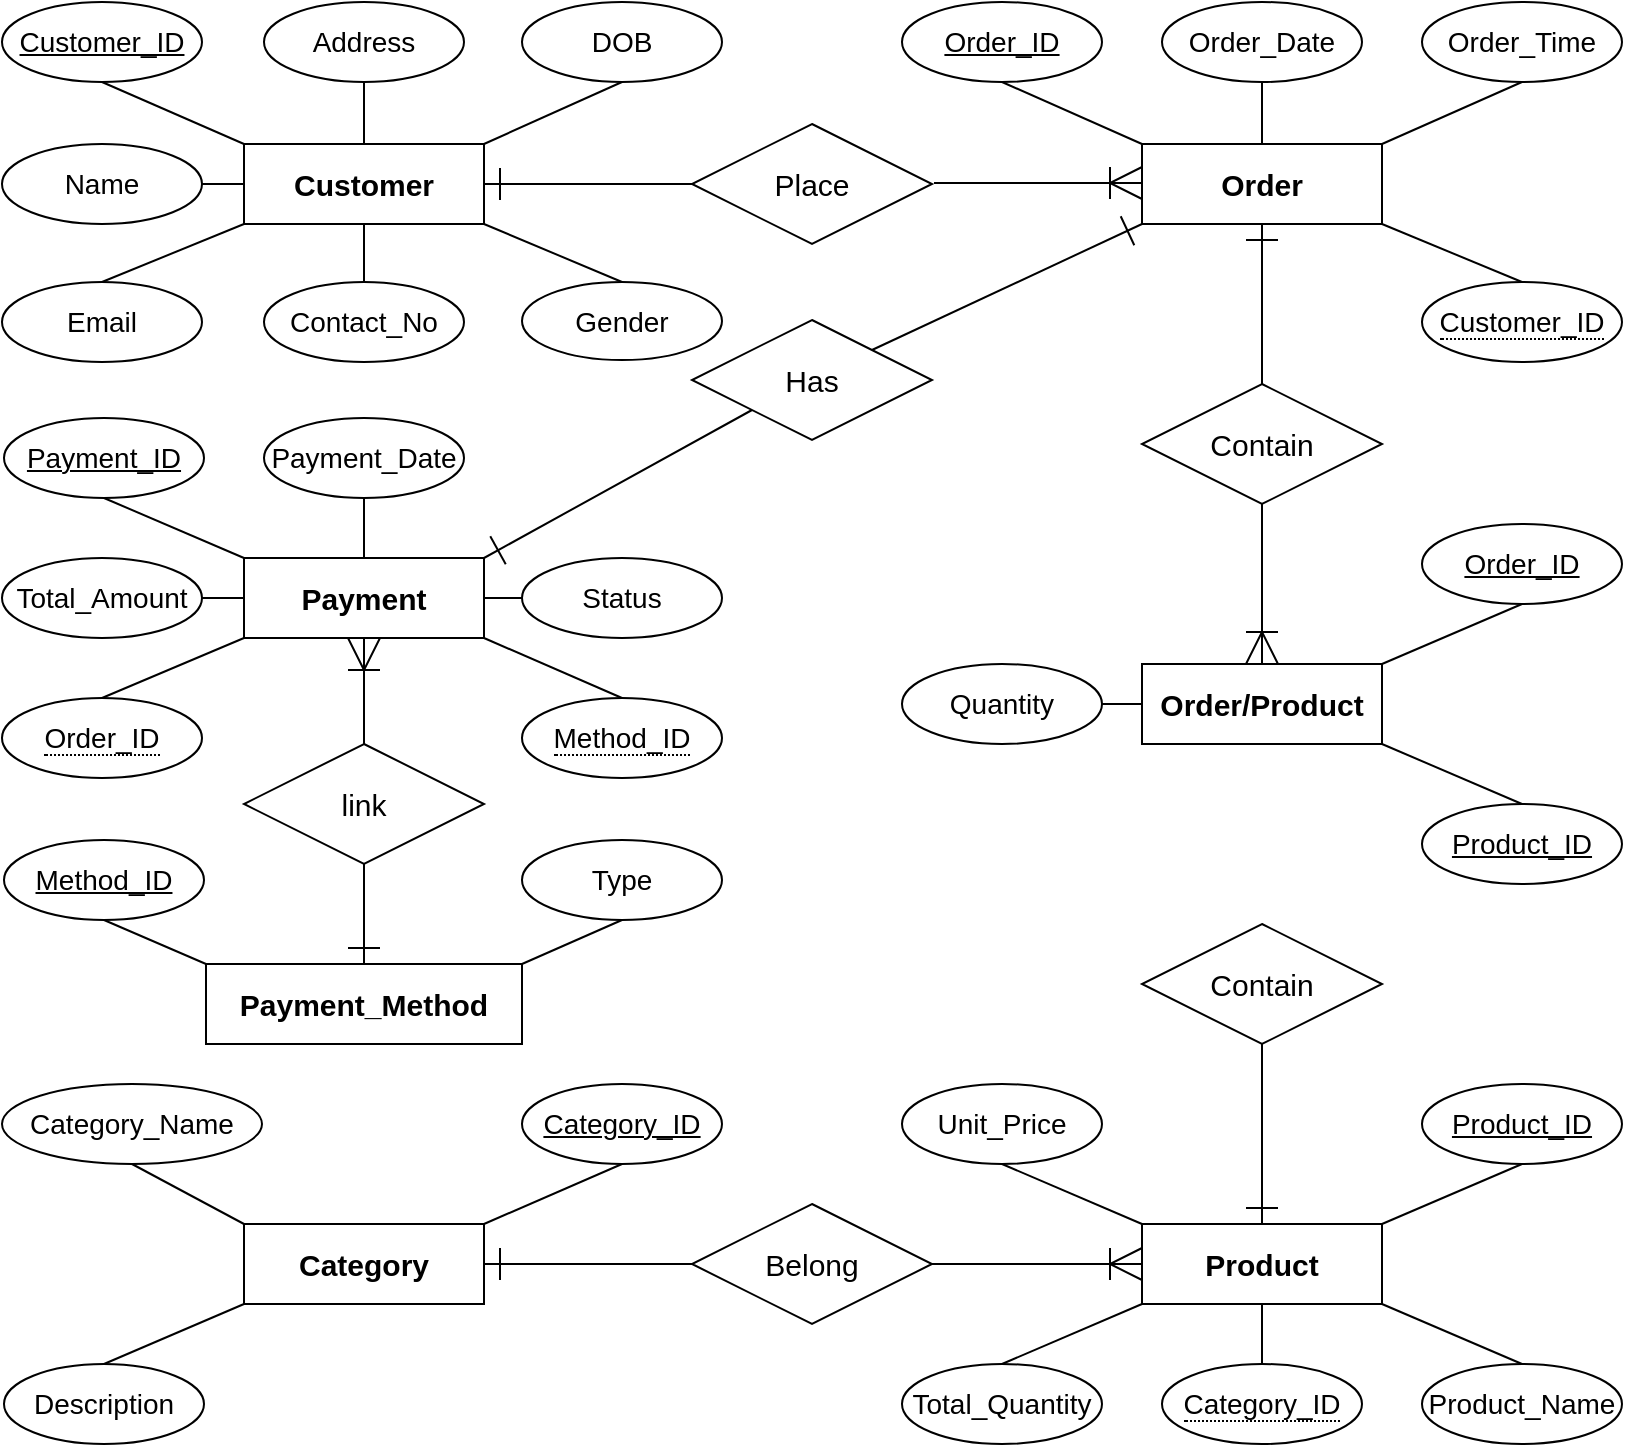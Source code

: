 <mxfile version="22.1.16" type="github">
  <diagram id="R2lEEEUBdFMjLlhIrx00" name="Page-1">
    <mxGraphModel dx="936" dy="636" grid="1" gridSize="10" guides="1" tooltips="1" connect="1" arrows="1" fold="1" page="1" pageScale="1" pageWidth="850" pageHeight="1100" math="0" shadow="0" extFonts="Permanent Marker^https://fonts.googleapis.com/css?family=Permanent+Marker">
      <root>
        <mxCell id="0" />
        <mxCell id="1" parent="0" />
        <mxCell id="HHtx3UaV1CVex7Vy0g1h-6" value="" style="endArrow=none;html=1;rounded=0;exitX=0;exitY=0;exitDx=0;exitDy=0;entryX=0.5;entryY=1;entryDx=0;entryDy=0;" parent="1" source="HHtx3UaV1CVex7Vy0g1h-28" target="HHtx3UaV1CVex7Vy0g1h-29" edge="1">
          <mxGeometry width="50" height="50" relative="1" as="geometry">
            <mxPoint x="160" y="112" as="sourcePoint" />
            <mxPoint x="80" y="82" as="targetPoint" />
          </mxGeometry>
        </mxCell>
        <mxCell id="HHtx3UaV1CVex7Vy0g1h-12" value="" style="endArrow=none;html=1;rounded=0;exitX=0;exitY=0.5;exitDx=0;exitDy=0;entryX=1;entryY=0.5;entryDx=0;entryDy=0;" parent="1" source="HHtx3UaV1CVex7Vy0g1h-28" target="HHtx3UaV1CVex7Vy0g1h-30" edge="1">
          <mxGeometry width="50" height="50" relative="1" as="geometry">
            <mxPoint x="160" y="142" as="sourcePoint" />
            <mxPoint x="120" y="142" as="targetPoint" />
          </mxGeometry>
        </mxCell>
        <mxCell id="HHtx3UaV1CVex7Vy0g1h-21" value="" style="endArrow=none;html=1;rounded=0;entryX=0.5;entryY=1;entryDx=0;entryDy=0;" parent="1" source="HHtx3UaV1CVex7Vy0g1h-28" target="HHtx3UaV1CVex7Vy0g1h-36" edge="1">
          <mxGeometry width="50" height="50" relative="1" as="geometry">
            <mxPoint x="220" y="112" as="sourcePoint" />
            <mxPoint x="220" y="60" as="targetPoint" />
          </mxGeometry>
        </mxCell>
        <mxCell id="HHtx3UaV1CVex7Vy0g1h-22" value="" style="endArrow=none;html=1;rounded=0;exitX=1;exitY=0;exitDx=0;exitDy=0;entryX=0.5;entryY=1;entryDx=0;entryDy=0;" parent="1" source="HHtx3UaV1CVex7Vy0g1h-28" target="HHtx3UaV1CVex7Vy0g1h-34" edge="1">
          <mxGeometry width="50" height="50" relative="1" as="geometry">
            <mxPoint x="250" y="112" as="sourcePoint" />
            <mxPoint x="297.109" y="76.142" as="targetPoint" />
          </mxGeometry>
        </mxCell>
        <mxCell id="HHtx3UaV1CVex7Vy0g1h-23" value="" style="endArrow=none;html=1;rounded=0;exitX=0.5;exitY=0;exitDx=0;exitDy=0;entryX=0;entryY=1;entryDx=0;entryDy=0;" parent="1" source="HHtx3UaV1CVex7Vy0g1h-32" target="HHtx3UaV1CVex7Vy0g1h-28" edge="1">
          <mxGeometry width="50" height="50" relative="1" as="geometry">
            <mxPoint x="95" y="202" as="sourcePoint" />
            <mxPoint x="160" y="172" as="targetPoint" />
          </mxGeometry>
        </mxCell>
        <mxCell id="HHtx3UaV1CVex7Vy0g1h-24" value="" style="endArrow=none;html=1;rounded=0;exitX=1;exitY=1;exitDx=0;exitDy=0;entryX=0.5;entryY=0;entryDx=0;entryDy=0;" parent="1" source="HHtx3UaV1CVex7Vy0g1h-28" target="HHtx3UaV1CVex7Vy0g1h-33" edge="1">
          <mxGeometry width="50" height="50" relative="1" as="geometry">
            <mxPoint x="250" y="172" as="sourcePoint" />
            <mxPoint x="281" y="212" as="targetPoint" />
          </mxGeometry>
        </mxCell>
        <mxCell id="HHtx3UaV1CVex7Vy0g1h-25" value="" style="endArrow=none;html=1;rounded=0;exitX=0.5;exitY=1;exitDx=0;exitDy=0;entryX=0.5;entryY=0;entryDx=0;entryDy=0;" parent="1" source="HHtx3UaV1CVex7Vy0g1h-28" target="HHtx3UaV1CVex7Vy0g1h-35" edge="1">
          <mxGeometry width="50" height="50" relative="1" as="geometry">
            <mxPoint x="220" y="172" as="sourcePoint" />
            <mxPoint x="220" y="212" as="targetPoint" />
          </mxGeometry>
        </mxCell>
        <mxCell id="HHtx3UaV1CVex7Vy0g1h-28" value="&lt;h3 style=&quot;border-color: var(--border-color);&quot;&gt;&lt;font style=&quot;border-color: var(--border-color); font-size: 15px;&quot; face=&quot;arial&quot;&gt;Customer&lt;/font&gt;&lt;/h3&gt;" style="whiteSpace=wrap;html=1;align=center;" parent="1" vertex="1">
          <mxGeometry x="141" y="112" width="120" height="40" as="geometry" />
        </mxCell>
        <mxCell id="HHtx3UaV1CVex7Vy0g1h-29" value="&lt;font style=&quot;font-size: 14px;&quot;&gt;Customer_ID&lt;/font&gt;" style="ellipse;whiteSpace=wrap;html=1;align=center;fontStyle=4;" parent="1" vertex="1">
          <mxGeometry x="20" y="41" width="100" height="40" as="geometry" />
        </mxCell>
        <mxCell id="HHtx3UaV1CVex7Vy0g1h-30" value="&lt;font style=&quot;font-size: 14px;&quot;&gt;Name&lt;/font&gt;" style="ellipse;whiteSpace=wrap;html=1;align=center;" parent="1" vertex="1">
          <mxGeometry x="20" y="112" width="100" height="40" as="geometry" />
        </mxCell>
        <mxCell id="HHtx3UaV1CVex7Vy0g1h-32" value="&lt;font style=&quot;font-size: 14px;&quot;&gt;Email&lt;/font&gt;" style="ellipse;whiteSpace=wrap;html=1;align=center;" parent="1" vertex="1">
          <mxGeometry x="20" y="181" width="100" height="40" as="geometry" />
        </mxCell>
        <mxCell id="HHtx3UaV1CVex7Vy0g1h-33" value="&lt;font style=&quot;font-size: 14px;&quot;&gt;Gender&lt;/font&gt;" style="ellipse;whiteSpace=wrap;html=1;align=center;" parent="1" vertex="1">
          <mxGeometry x="280" y="181" width="100" height="39" as="geometry" />
        </mxCell>
        <mxCell id="HHtx3UaV1CVex7Vy0g1h-34" value="&lt;font style=&quot;font-size: 14px;&quot;&gt;DOB&lt;/font&gt;" style="ellipse;whiteSpace=wrap;html=1;align=center;" parent="1" vertex="1">
          <mxGeometry x="280" y="41" width="100" height="40" as="geometry" />
        </mxCell>
        <mxCell id="HHtx3UaV1CVex7Vy0g1h-35" value="&lt;font style=&quot;font-size: 14px;&quot;&gt;Contact_No&lt;/font&gt;" style="ellipse;whiteSpace=wrap;html=1;align=center;" parent="1" vertex="1">
          <mxGeometry x="151" y="181" width="100" height="40" as="geometry" />
        </mxCell>
        <mxCell id="HHtx3UaV1CVex7Vy0g1h-36" value="&lt;font style=&quot;font-size: 14px;&quot;&gt;Address&lt;/font&gt;" style="ellipse;whiteSpace=wrap;html=1;align=center;" parent="1" vertex="1">
          <mxGeometry x="151" y="41" width="100" height="40" as="geometry" />
        </mxCell>
        <mxCell id="HHtx3UaV1CVex7Vy0g1h-38" value="&lt;font style=&quot;font-size: 15px;&quot;&gt;Place&lt;/font&gt;" style="shape=rhombus;perimeter=rhombusPerimeter;whiteSpace=wrap;html=1;align=center;" parent="1" vertex="1">
          <mxGeometry x="365" y="102" width="120" height="60" as="geometry" />
        </mxCell>
        <mxCell id="HHtx3UaV1CVex7Vy0g1h-39" value="&lt;h3 style=&quot;border-color: var(--border-color);&quot;&gt;&lt;font style=&quot;border-color: var(--border-color); font-size: 15px;&quot; face=&quot;arial&quot;&gt;Order&lt;/font&gt;&lt;/h3&gt;" style="whiteSpace=wrap;html=1;align=center;" parent="1" vertex="1">
          <mxGeometry x="590" y="112" width="120" height="40" as="geometry" />
        </mxCell>
        <mxCell id="HHtx3UaV1CVex7Vy0g1h-40" value="" style="endArrow=none;html=1;rounded=0;exitX=1;exitY=0.5;exitDx=0;exitDy=0;entryX=0;entryY=0.5;entryDx=0;entryDy=0;startArrow=ERone;startFill=0;targetPerimeterSpacing=13;startSize=14;" parent="1" source="HHtx3UaV1CVex7Vy0g1h-28" target="HHtx3UaV1CVex7Vy0g1h-38" edge="1">
          <mxGeometry relative="1" as="geometry">
            <mxPoint x="350" y="92" as="sourcePoint" />
            <mxPoint x="510" y="92" as="targetPoint" />
          </mxGeometry>
        </mxCell>
        <mxCell id="HHtx3UaV1CVex7Vy0g1h-42" value="" style="endArrow=ERoneToMany;html=1;rounded=0;exitX=1;exitY=0.5;exitDx=0;exitDy=0;entryX=0;entryY=0.5;entryDx=0;entryDy=0;startArrow=none;startFill=0;targetPerimeterSpacing=13;endFill=0;startSize=6;endSize=14;" parent="1" edge="1">
          <mxGeometry relative="1" as="geometry">
            <mxPoint x="486" y="131.5" as="sourcePoint" />
            <mxPoint x="590" y="131.5" as="targetPoint" />
          </mxGeometry>
        </mxCell>
        <mxCell id="HHtx3UaV1CVex7Vy0g1h-43" value="&lt;font style=&quot;font-size: 14px;&quot;&gt;Order_ID&lt;/font&gt;" style="ellipse;whiteSpace=wrap;html=1;align=center;fontStyle=4;" parent="1" vertex="1">
          <mxGeometry x="470" y="41" width="100" height="40" as="geometry" />
        </mxCell>
        <mxCell id="HHtx3UaV1CVex7Vy0g1h-44" value="" style="endArrow=none;html=1;rounded=0;exitX=0.5;exitY=1;exitDx=0;exitDy=0;entryX=0;entryY=0;entryDx=0;entryDy=0;" parent="1" source="HHtx3UaV1CVex7Vy0g1h-43" target="HHtx3UaV1CVex7Vy0g1h-39" edge="1">
          <mxGeometry relative="1" as="geometry">
            <mxPoint x="350" y="242" as="sourcePoint" />
            <mxPoint x="510" y="242" as="targetPoint" />
          </mxGeometry>
        </mxCell>
        <mxCell id="HHtx3UaV1CVex7Vy0g1h-47" value="" style="endArrow=none;html=1;rounded=0;exitX=0.5;exitY=1;exitDx=0;exitDy=0;entryX=0.5;entryY=0;entryDx=0;entryDy=0;" parent="1" source="HHtx3UaV1CVex7Vy0g1h-51" target="HHtx3UaV1CVex7Vy0g1h-39" edge="1">
          <mxGeometry relative="1" as="geometry">
            <mxPoint x="650" y="72" as="sourcePoint" />
            <mxPoint x="600" y="122" as="targetPoint" />
          </mxGeometry>
        </mxCell>
        <mxCell id="HHtx3UaV1CVex7Vy0g1h-49" value="" style="endArrow=none;html=1;rounded=0;exitX=0.5;exitY=1;exitDx=0;exitDy=0;entryX=1;entryY=0;entryDx=0;entryDy=0;" parent="1" source="HHtx3UaV1CVex7Vy0g1h-53" target="HHtx3UaV1CVex7Vy0g1h-39" edge="1">
          <mxGeometry relative="1" as="geometry">
            <mxPoint x="780" y="72" as="sourcePoint" />
            <mxPoint x="660" y="122" as="targetPoint" />
          </mxGeometry>
        </mxCell>
        <mxCell id="HHtx3UaV1CVex7Vy0g1h-51" value="&lt;font style=&quot;font-size: 14px;&quot;&gt;Order_Date&lt;/font&gt;" style="ellipse;whiteSpace=wrap;html=1;align=center;" parent="1" vertex="1">
          <mxGeometry x="600" y="41" width="100" height="40" as="geometry" />
        </mxCell>
        <mxCell id="HHtx3UaV1CVex7Vy0g1h-53" value="&lt;font style=&quot;font-size: 14px;&quot;&gt;Order_Time&lt;/font&gt;" style="ellipse;whiteSpace=wrap;html=1;align=center;" parent="1" vertex="1">
          <mxGeometry x="730" y="41" width="100" height="40" as="geometry" />
        </mxCell>
        <mxCell id="HHtx3UaV1CVex7Vy0g1h-55" value="&lt;span style=&quot;border-bottom: 1px dotted&quot;&gt;&lt;font style=&quot;font-size: 14px;&quot;&gt;Customer_ID&lt;/font&gt;&lt;/span&gt;" style="ellipse;whiteSpace=wrap;html=1;align=center;" parent="1" vertex="1">
          <mxGeometry x="730" y="181" width="100" height="40" as="geometry" />
        </mxCell>
        <mxCell id="HHtx3UaV1CVex7Vy0g1h-56" value="" style="endArrow=none;html=1;rounded=0;exitX=1;exitY=1;exitDx=0;exitDy=0;entryX=0.5;entryY=0;entryDx=0;entryDy=0;" parent="1" source="HHtx3UaV1CVex7Vy0g1h-39" target="HHtx3UaV1CVex7Vy0g1h-55" edge="1">
          <mxGeometry relative="1" as="geometry">
            <mxPoint x="520" y="82" as="sourcePoint" />
            <mxPoint x="600" y="122" as="targetPoint" />
          </mxGeometry>
        </mxCell>
        <mxCell id="HHtx3UaV1CVex7Vy0g1h-58" value="&lt;span style=&quot;font-size: 15px;&quot;&gt;Contain&lt;/span&gt;" style="shape=rhombus;perimeter=rhombusPerimeter;whiteSpace=wrap;html=1;align=center;" parent="1" vertex="1">
          <mxGeometry x="590" y="232" width="120" height="60" as="geometry" />
        </mxCell>
        <mxCell id="HHtx3UaV1CVex7Vy0g1h-59" value="" style="endArrow=none;html=1;rounded=0;exitX=0.5;exitY=1;exitDx=0;exitDy=0;entryX=0.5;entryY=0;entryDx=0;entryDy=0;startArrow=ERone;startFill=0;targetPerimeterSpacing=13;endSize=6;startSize=14;" parent="1" source="HHtx3UaV1CVex7Vy0g1h-39" target="HHtx3UaV1CVex7Vy0g1h-58" edge="1">
          <mxGeometry relative="1" as="geometry">
            <mxPoint x="271" y="142" as="sourcePoint" />
            <mxPoint x="375" y="142" as="targetPoint" />
          </mxGeometry>
        </mxCell>
        <mxCell id="HHtx3UaV1CVex7Vy0g1h-60" value="&lt;h3 style=&quot;border-color: var(--border-color);&quot;&gt;&lt;font style=&quot;border-color: var(--border-color); font-size: 15px;&quot; face=&quot;arial&quot;&gt;Order/Product&lt;/font&gt;&lt;/h3&gt;" style="whiteSpace=wrap;html=1;align=center;" parent="1" vertex="1">
          <mxGeometry x="590" y="372" width="120" height="40" as="geometry" />
        </mxCell>
        <mxCell id="HHtx3UaV1CVex7Vy0g1h-61" value="" style="endArrow=ERoneToMany;html=1;rounded=0;exitX=0.5;exitY=1;exitDx=0;exitDy=0;entryX=0.5;entryY=0;entryDx=0;entryDy=0;startArrow=none;startFill=0;targetPerimeterSpacing=13;endFill=0;endSize=14;" parent="1" source="HHtx3UaV1CVex7Vy0g1h-58" target="HHtx3UaV1CVex7Vy0g1h-60" edge="1">
          <mxGeometry relative="1" as="geometry">
            <mxPoint x="496" y="141.5" as="sourcePoint" />
            <mxPoint x="600" y="141.5" as="targetPoint" />
          </mxGeometry>
        </mxCell>
        <mxCell id="HHtx3UaV1CVex7Vy0g1h-62" value="&lt;font style=&quot;font-size: 14px;&quot;&gt;Order_ID&lt;/font&gt;" style="ellipse;whiteSpace=wrap;html=1;align=center;fontStyle=4;" parent="1" vertex="1">
          <mxGeometry x="730" y="302" width="100" height="40" as="geometry" />
        </mxCell>
        <mxCell id="HHtx3UaV1CVex7Vy0g1h-63" value="&lt;font style=&quot;font-size: 14px;&quot;&gt;Product_ID&lt;/font&gt;" style="ellipse;whiteSpace=wrap;html=1;align=center;fontStyle=4;" parent="1" vertex="1">
          <mxGeometry x="730" y="442" width="100" height="40" as="geometry" />
        </mxCell>
        <mxCell id="HHtx3UaV1CVex7Vy0g1h-64" value="" style="endArrow=none;html=1;rounded=0;exitX=1;exitY=1;exitDx=0;exitDy=0;entryX=0.5;entryY=0;entryDx=0;entryDy=0;" parent="1" source="HHtx3UaV1CVex7Vy0g1h-60" target="HHtx3UaV1CVex7Vy0g1h-63" edge="1">
          <mxGeometry relative="1" as="geometry">
            <mxPoint x="720" y="162" as="sourcePoint" />
            <mxPoint x="780" y="202" as="targetPoint" />
          </mxGeometry>
        </mxCell>
        <mxCell id="HHtx3UaV1CVex7Vy0g1h-65" value="" style="endArrow=none;html=1;rounded=0;exitX=1;exitY=0;exitDx=0;exitDy=0;entryX=0.5;entryY=1;entryDx=0;entryDy=0;" parent="1" source="HHtx3UaV1CVex7Vy0g1h-60" target="HHtx3UaV1CVex7Vy0g1h-62" edge="1">
          <mxGeometry relative="1" as="geometry">
            <mxPoint x="730" y="172" as="sourcePoint" />
            <mxPoint x="790" y="212" as="targetPoint" />
          </mxGeometry>
        </mxCell>
        <mxCell id="HHtx3UaV1CVex7Vy0g1h-66" value="&lt;span style=&quot;font-size: 14px;&quot;&gt;Quantity&lt;/span&gt;" style="ellipse;whiteSpace=wrap;html=1;align=center;" parent="1" vertex="1">
          <mxGeometry x="470" y="372" width="100" height="40" as="geometry" />
        </mxCell>
        <mxCell id="HHtx3UaV1CVex7Vy0g1h-67" value="" style="endArrow=none;html=1;rounded=0;exitX=1;exitY=0.5;exitDx=0;exitDy=0;entryX=0;entryY=0.5;entryDx=0;entryDy=0;" parent="1" source="HHtx3UaV1CVex7Vy0g1h-66" target="HHtx3UaV1CVex7Vy0g1h-60" edge="1">
          <mxGeometry relative="1" as="geometry">
            <mxPoint x="660" y="82" as="sourcePoint" />
            <mxPoint x="660" y="122" as="targetPoint" />
          </mxGeometry>
        </mxCell>
        <mxCell id="HHtx3UaV1CVex7Vy0g1h-68" value="&lt;span style=&quot;font-size: 15px;&quot;&gt;Contain&lt;/span&gt;" style="shape=rhombus;perimeter=rhombusPerimeter;whiteSpace=wrap;html=1;align=center;" parent="1" vertex="1">
          <mxGeometry x="590" y="502" width="120" height="60" as="geometry" />
        </mxCell>
        <mxCell id="HHtx3UaV1CVex7Vy0g1h-70" value="&lt;h3 style=&quot;border-color: var(--border-color);&quot;&gt;&lt;font style=&quot;border-color: var(--border-color); font-size: 15px;&quot; face=&quot;arial&quot;&gt;Product&lt;/font&gt;&lt;/h3&gt;" style="whiteSpace=wrap;html=1;align=center;" parent="1" vertex="1">
          <mxGeometry x="590" y="652" width="120" height="40" as="geometry" />
        </mxCell>
        <mxCell id="HHtx3UaV1CVex7Vy0g1h-71" value="" style="endArrow=none;html=1;rounded=0;exitX=0.5;exitY=0;exitDx=0;exitDy=0;entryX=0.5;entryY=1;entryDx=0;entryDy=0;startArrow=ERone;startFill=0;targetPerimeterSpacing=13;endSize=6;startSize=14;" parent="1" source="HHtx3UaV1CVex7Vy0g1h-70" target="HHtx3UaV1CVex7Vy0g1h-68" edge="1">
          <mxGeometry relative="1" as="geometry">
            <mxPoint x="660" y="162" as="sourcePoint" />
            <mxPoint x="660" y="242" as="targetPoint" />
          </mxGeometry>
        </mxCell>
        <mxCell id="HHtx3UaV1CVex7Vy0g1h-72" value="&lt;font style=&quot;font-size: 14px;&quot;&gt;Product_ID&lt;/font&gt;" style="ellipse;whiteSpace=wrap;html=1;align=center;fontStyle=4;" parent="1" vertex="1">
          <mxGeometry x="730" y="582" width="100" height="40" as="geometry" />
        </mxCell>
        <mxCell id="HHtx3UaV1CVex7Vy0g1h-73" value="" style="endArrow=none;html=1;rounded=0;exitX=1;exitY=0;exitDx=0;exitDy=0;entryX=0.5;entryY=1;entryDx=0;entryDy=0;" parent="1" source="HHtx3UaV1CVex7Vy0g1h-70" target="HHtx3UaV1CVex7Vy0g1h-72" edge="1">
          <mxGeometry relative="1" as="geometry">
            <mxPoint x="720" y="382" as="sourcePoint" />
            <mxPoint x="780" y="352" as="targetPoint" />
          </mxGeometry>
        </mxCell>
        <mxCell id="HHtx3UaV1CVex7Vy0g1h-74" value="&lt;span style=&quot;font-size: 14px;&quot;&gt;Product_Name&lt;/span&gt;" style="ellipse;whiteSpace=wrap;html=1;align=center;" parent="1" vertex="1">
          <mxGeometry x="730" y="722" width="100" height="40" as="geometry" />
        </mxCell>
        <mxCell id="HHtx3UaV1CVex7Vy0g1h-75" value="" style="endArrow=none;html=1;rounded=0;exitX=1;exitY=1;exitDx=0;exitDy=0;entryX=0.5;entryY=0;entryDx=0;entryDy=0;" parent="1" source="HHtx3UaV1CVex7Vy0g1h-70" target="HHtx3UaV1CVex7Vy0g1h-74" edge="1">
          <mxGeometry relative="1" as="geometry">
            <mxPoint x="720" y="662" as="sourcePoint" />
            <mxPoint x="780" y="632" as="targetPoint" />
          </mxGeometry>
        </mxCell>
        <mxCell id="HHtx3UaV1CVex7Vy0g1h-76" value="&lt;span style=&quot;font-size: 14px;&quot;&gt;Total_Quantity&lt;/span&gt;" style="ellipse;whiteSpace=wrap;html=1;align=center;" parent="1" vertex="1">
          <mxGeometry x="470" y="722" width="100" height="40" as="geometry" />
        </mxCell>
        <mxCell id="HHtx3UaV1CVex7Vy0g1h-77" value="" style="endArrow=none;html=1;rounded=0;exitX=0;exitY=1;exitDx=0;exitDy=0;entryX=0.5;entryY=0;entryDx=0;entryDy=0;" parent="1" source="HHtx3UaV1CVex7Vy0g1h-70" target="HHtx3UaV1CVex7Vy0g1h-76" edge="1">
          <mxGeometry relative="1" as="geometry">
            <mxPoint x="720" y="702" as="sourcePoint" />
            <mxPoint x="790" y="642" as="targetPoint" />
          </mxGeometry>
        </mxCell>
        <mxCell id="HHtx3UaV1CVex7Vy0g1h-78" value="&lt;span style=&quot;font-size: 14px;&quot;&gt;Unit_Price&lt;/span&gt;" style="ellipse;whiteSpace=wrap;html=1;align=center;" parent="1" vertex="1">
          <mxGeometry x="470" y="582" width="100" height="40" as="geometry" />
        </mxCell>
        <mxCell id="HHtx3UaV1CVex7Vy0g1h-79" value="" style="endArrow=none;html=1;rounded=0;exitX=0;exitY=0;exitDx=0;exitDy=0;entryX=0.5;entryY=1;entryDx=0;entryDy=0;" parent="1" source="HHtx3UaV1CVex7Vy0g1h-70" target="HHtx3UaV1CVex7Vy0g1h-78" edge="1">
          <mxGeometry relative="1" as="geometry">
            <mxPoint x="520" y="712" as="sourcePoint" />
            <mxPoint x="530" y="622" as="targetPoint" />
          </mxGeometry>
        </mxCell>
        <mxCell id="HHtx3UaV1CVex7Vy0g1h-81" value="&lt;span style=&quot;font-size: 15px;&quot;&gt;Belong&lt;/span&gt;" style="shape=rhombus;perimeter=rhombusPerimeter;whiteSpace=wrap;html=1;align=center;" parent="1" vertex="1">
          <mxGeometry x="365" y="642" width="120" height="60" as="geometry" />
        </mxCell>
        <mxCell id="HHtx3UaV1CVex7Vy0g1h-82" value="" style="endArrow=none;html=1;rounded=0;exitX=1;exitY=0.5;exitDx=0;exitDy=0;entryX=0;entryY=0.5;entryDx=0;entryDy=0;startArrow=ERone;startFill=0;targetPerimeterSpacing=13;endSize=6;startSize=14;" parent="1" source="HHtx3UaV1CVex7Vy0g1h-84" target="HHtx3UaV1CVex7Vy0g1h-81" edge="1">
          <mxGeometry relative="1" as="geometry">
            <mxPoint x="660" y="662" as="sourcePoint" />
            <mxPoint x="660" y="572" as="targetPoint" />
          </mxGeometry>
        </mxCell>
        <mxCell id="HHtx3UaV1CVex7Vy0g1h-83" value="" style="endArrow=none;html=1;rounded=0;exitX=0;exitY=0.5;exitDx=0;exitDy=0;entryX=1;entryY=0.5;entryDx=0;entryDy=0;startArrow=ERoneToMany;startFill=0;targetPerimeterSpacing=13;endSize=6;startSize=14;" parent="1" source="HHtx3UaV1CVex7Vy0g1h-70" target="HHtx3UaV1CVex7Vy0g1h-81" edge="1">
          <mxGeometry relative="1" as="geometry">
            <mxPoint x="670" y="672" as="sourcePoint" />
            <mxPoint x="670" y="582" as="targetPoint" />
          </mxGeometry>
        </mxCell>
        <mxCell id="HHtx3UaV1CVex7Vy0g1h-84" value="&lt;h3 style=&quot;border-color: var(--border-color);&quot;&gt;&lt;font style=&quot;border-color: var(--border-color); font-size: 15px;&quot; face=&quot;arial&quot;&gt;Category&lt;/font&gt;&lt;/h3&gt;" style="whiteSpace=wrap;html=1;align=center;" parent="1" vertex="1">
          <mxGeometry x="141" y="652" width="120" height="40" as="geometry" />
        </mxCell>
        <mxCell id="HHtx3UaV1CVex7Vy0g1h-85" value="&lt;font style=&quot;font-size: 14px;&quot;&gt;Category_ID&lt;/font&gt;" style="ellipse;whiteSpace=wrap;html=1;align=center;fontStyle=4;" parent="1" vertex="1">
          <mxGeometry x="280" y="582" width="100" height="40" as="geometry" />
        </mxCell>
        <mxCell id="HHtx3UaV1CVex7Vy0g1h-88" value="" style="endArrow=none;html=1;rounded=0;exitX=1;exitY=0;exitDx=0;exitDy=0;entryX=0.5;entryY=1;entryDx=0;entryDy=0;" parent="1" source="HHtx3UaV1CVex7Vy0g1h-84" target="HHtx3UaV1CVex7Vy0g1h-85" edge="1">
          <mxGeometry relative="1" as="geometry">
            <mxPoint x="600" y="662" as="sourcePoint" />
            <mxPoint x="530" y="632" as="targetPoint" />
          </mxGeometry>
        </mxCell>
        <mxCell id="HHtx3UaV1CVex7Vy0g1h-89" value="&lt;span style=&quot;font-size: 14px;&quot;&gt;Category_Name&lt;/span&gt;" style="ellipse;whiteSpace=wrap;html=1;align=center;" parent="1" vertex="1">
          <mxGeometry x="20" y="582" width="130" height="40" as="geometry" />
        </mxCell>
        <mxCell id="HHtx3UaV1CVex7Vy0g1h-92" value="" style="endArrow=none;html=1;rounded=0;exitX=0;exitY=0;exitDx=0;exitDy=0;entryX=0.5;entryY=1;entryDx=0;entryDy=0;" parent="1" source="HHtx3UaV1CVex7Vy0g1h-84" target="HHtx3UaV1CVex7Vy0g1h-89" edge="1">
          <mxGeometry relative="1" as="geometry">
            <mxPoint x="271" y="662" as="sourcePoint" />
            <mxPoint x="340" y="632" as="targetPoint" />
          </mxGeometry>
        </mxCell>
        <mxCell id="HHtx3UaV1CVex7Vy0g1h-93" value="&lt;span style=&quot;font-size: 14px;&quot;&gt;Description&lt;/span&gt;" style="ellipse;whiteSpace=wrap;html=1;align=center;" parent="1" vertex="1">
          <mxGeometry x="21" y="722" width="100" height="40" as="geometry" />
        </mxCell>
        <mxCell id="HHtx3UaV1CVex7Vy0g1h-94" value="" style="endArrow=none;html=1;rounded=0;exitX=0;exitY=1;exitDx=0;exitDy=0;entryX=0.5;entryY=0;entryDx=0;entryDy=0;" parent="1" source="HHtx3UaV1CVex7Vy0g1h-84" target="HHtx3UaV1CVex7Vy0g1h-93" edge="1">
          <mxGeometry relative="1" as="geometry">
            <mxPoint x="141" y="692" as="sourcePoint" />
            <mxPoint x="341" y="642" as="targetPoint" />
          </mxGeometry>
        </mxCell>
        <mxCell id="HHtx3UaV1CVex7Vy0g1h-95" value="&lt;h3 style=&quot;border-color: var(--border-color);&quot;&gt;&lt;font style=&quot;border-color: var(--border-color); font-size: 15px;&quot; face=&quot;arial&quot;&gt;Payment&lt;/font&gt;&lt;/h3&gt;" style="whiteSpace=wrap;html=1;align=center;" parent="1" vertex="1">
          <mxGeometry x="141" y="319" width="120" height="40" as="geometry" />
        </mxCell>
        <mxCell id="HHtx3UaV1CVex7Vy0g1h-96" value="&lt;span style=&quot;font-size: 15px;&quot;&gt;Has&lt;/span&gt;" style="shape=rhombus;perimeter=rhombusPerimeter;whiteSpace=wrap;html=1;align=center;" parent="1" vertex="1">
          <mxGeometry x="365" y="200" width="120" height="60" as="geometry" />
        </mxCell>
        <mxCell id="HHtx3UaV1CVex7Vy0g1h-97" value="" style="endArrow=none;html=1;rounded=0;exitX=0;exitY=1;exitDx=0;exitDy=0;entryX=1;entryY=0;entryDx=0;entryDy=0;startArrow=ERone;startFill=0;targetPerimeterSpacing=13;endSize=6;startSize=14;" parent="1" source="HHtx3UaV1CVex7Vy0g1h-39" target="HHtx3UaV1CVex7Vy0g1h-96" edge="1">
          <mxGeometry relative="1" as="geometry">
            <mxPoint x="660" y="162" as="sourcePoint" />
            <mxPoint x="660" y="242" as="targetPoint" />
          </mxGeometry>
        </mxCell>
        <mxCell id="HHtx3UaV1CVex7Vy0g1h-98" value="" style="endArrow=none;html=1;rounded=0;exitX=1;exitY=0;exitDx=0;exitDy=0;entryX=0;entryY=1;entryDx=0;entryDy=0;startArrow=ERone;startFill=0;targetPerimeterSpacing=13;endSize=6;startSize=14;" parent="1" source="HHtx3UaV1CVex7Vy0g1h-95" target="HHtx3UaV1CVex7Vy0g1h-96" edge="1">
          <mxGeometry relative="1" as="geometry">
            <mxPoint x="600" y="161" as="sourcePoint" />
            <mxPoint x="465" y="256" as="targetPoint" />
          </mxGeometry>
        </mxCell>
        <mxCell id="HHtx3UaV1CVex7Vy0g1h-99" value="&lt;font style=&quot;font-size: 14px;&quot;&gt;Payment_ID&lt;/font&gt;" style="ellipse;whiteSpace=wrap;html=1;align=center;fontStyle=4;" parent="1" vertex="1">
          <mxGeometry x="21" y="249" width="100" height="40" as="geometry" />
        </mxCell>
        <mxCell id="HHtx3UaV1CVex7Vy0g1h-100" value="" style="endArrow=none;html=1;rounded=0;exitX=0;exitY=0;exitDx=0;exitDy=0;entryX=0.5;entryY=1;entryDx=0;entryDy=0;" parent="1" source="HHtx3UaV1CVex7Vy0g1h-95" target="HHtx3UaV1CVex7Vy0g1h-99" edge="1">
          <mxGeometry width="50" height="50" relative="1" as="geometry">
            <mxPoint x="151" y="69" as="sourcePoint" />
            <mxPoint x="80" y="38" as="targetPoint" />
          </mxGeometry>
        </mxCell>
        <mxCell id="HHtx3UaV1CVex7Vy0g1h-101" value="&lt;span style=&quot;border-bottom: 1px dotted&quot;&gt;&lt;font style=&quot;font-size: 14px;&quot;&gt;Category_ID&lt;/font&gt;&lt;/span&gt;" style="ellipse;whiteSpace=wrap;html=1;align=center;" parent="1" vertex="1">
          <mxGeometry x="600" y="722" width="100" height="40" as="geometry" />
        </mxCell>
        <mxCell id="HHtx3UaV1CVex7Vy0g1h-102" value="" style="endArrow=none;html=1;rounded=0;exitX=0.5;exitY=1;exitDx=0;exitDy=0;entryX=0.5;entryY=0;entryDx=0;entryDy=0;" parent="1" source="HHtx3UaV1CVex7Vy0g1h-70" target="HHtx3UaV1CVex7Vy0g1h-101" edge="1">
          <mxGeometry relative="1" as="geometry">
            <mxPoint x="580" y="693" as="sourcePoint" />
            <mxPoint x="470" y="663" as="targetPoint" />
          </mxGeometry>
        </mxCell>
        <mxCell id="HHtx3UaV1CVex7Vy0g1h-105" value="&lt;span style=&quot;font-size: 14px;&quot;&gt;Payment_Date&lt;/span&gt;" style="ellipse;whiteSpace=wrap;html=1;align=center;" parent="1" vertex="1">
          <mxGeometry x="151" y="249" width="100" height="40" as="geometry" />
        </mxCell>
        <mxCell id="HHtx3UaV1CVex7Vy0g1h-106" value="" style="endArrow=none;html=1;rounded=0;exitX=0.5;exitY=0;exitDx=0;exitDy=0;entryX=0.5;entryY=1;entryDx=0;entryDy=0;" parent="1" source="HHtx3UaV1CVex7Vy0g1h-95" target="HHtx3UaV1CVex7Vy0g1h-105" edge="1">
          <mxGeometry relative="1" as="geometry">
            <mxPoint x="271" y="319" as="sourcePoint" />
            <mxPoint x="211" y="289" as="targetPoint" />
          </mxGeometry>
        </mxCell>
        <mxCell id="HHtx3UaV1CVex7Vy0g1h-107" value="" style="endArrow=none;html=1;rounded=0;exitX=0;exitY=0.5;exitDx=0;exitDy=0;entryX=1;entryY=0.5;entryDx=0;entryDy=0;" parent="1" source="HHtx3UaV1CVex7Vy0g1h-95" target="HHtx3UaV1CVex7Vy0g1h-108" edge="1">
          <mxGeometry relative="1" as="geometry">
            <mxPoint x="70" y="389" as="sourcePoint" />
            <mxPoint x="80" y="359" as="targetPoint" />
          </mxGeometry>
        </mxCell>
        <mxCell id="HHtx3UaV1CVex7Vy0g1h-108" value="&lt;span style=&quot;font-size: 14px;&quot;&gt;Total_Amount&lt;/span&gt;" style="ellipse;whiteSpace=wrap;html=1;align=center;" parent="1" vertex="1">
          <mxGeometry x="20" y="319" width="100" height="40" as="geometry" />
        </mxCell>
        <mxCell id="HHtx3UaV1CVex7Vy0g1h-122" value="&lt;span style=&quot;font-size: 14px;&quot;&gt;Status&lt;/span&gt;" style="ellipse;whiteSpace=wrap;html=1;align=center;" parent="1" vertex="1">
          <mxGeometry x="280" y="319" width="100" height="40" as="geometry" />
        </mxCell>
        <mxCell id="HHtx3UaV1CVex7Vy0g1h-123" value="" style="endArrow=none;html=1;rounded=0;exitX=0;exitY=0.5;exitDx=0;exitDy=0;entryX=1;entryY=0.5;entryDx=0;entryDy=0;" parent="1" source="HHtx3UaV1CVex7Vy0g1h-122" target="HHtx3UaV1CVex7Vy0g1h-95" edge="1">
          <mxGeometry relative="1" as="geometry">
            <mxPoint x="161" y="359" as="sourcePoint" />
            <mxPoint x="261" y="419" as="targetPoint" />
          </mxGeometry>
        </mxCell>
        <mxCell id="AiX_4-s-TuDO2tEeygY4-3" value="&lt;span style=&quot;border-bottom: 1px dotted&quot;&gt;&lt;font style=&quot;font-size: 14px;&quot;&gt;Order_ID&lt;/font&gt;&lt;/span&gt;" style="ellipse;whiteSpace=wrap;html=1;align=center;" parent="1" vertex="1">
          <mxGeometry x="20" y="389" width="100" height="40" as="geometry" />
        </mxCell>
        <mxCell id="AiX_4-s-TuDO2tEeygY4-4" value="" style="endArrow=none;html=1;rounded=0;exitX=0;exitY=1;exitDx=0;exitDy=0;entryX=0.5;entryY=0;entryDx=0;entryDy=0;" parent="1" source="HHtx3UaV1CVex7Vy0g1h-95" target="AiX_4-s-TuDO2tEeygY4-3" edge="1">
          <mxGeometry width="50" height="50" relative="1" as="geometry">
            <mxPoint x="151" y="329" as="sourcePoint" />
            <mxPoint x="81" y="299" as="targetPoint" />
          </mxGeometry>
        </mxCell>
        <mxCell id="_4BMldJwjPMDbOaGEeak-1" value="&lt;span style=&quot;font-size: 15px;&quot;&gt;link&lt;/span&gt;" style="shape=rhombus;perimeter=rhombusPerimeter;whiteSpace=wrap;html=1;align=center;" parent="1" vertex="1">
          <mxGeometry x="141" y="412" width="120" height="60" as="geometry" />
        </mxCell>
        <mxCell id="_4BMldJwjPMDbOaGEeak-2" value="&lt;h3 style=&quot;border-color: var(--border-color);&quot;&gt;&lt;font style=&quot;border-color: var(--border-color); font-size: 15px;&quot; face=&quot;arial&quot;&gt;Payment_Method&lt;/font&gt;&lt;/h3&gt;" style="whiteSpace=wrap;html=1;align=center;" parent="1" vertex="1">
          <mxGeometry x="122" y="522" width="158" height="40" as="geometry" />
        </mxCell>
        <mxCell id="_4BMldJwjPMDbOaGEeak-4" value="" style="endArrow=none;html=1;rounded=0;exitX=0.5;exitY=0;exitDx=0;exitDy=0;startArrow=ERone;startFill=0;targetPerimeterSpacing=13;endSize=6;startSize=14;entryX=0.5;entryY=1;entryDx=0;entryDy=0;" parent="1" source="_4BMldJwjPMDbOaGEeak-2" target="_4BMldJwjPMDbOaGEeak-1" edge="1">
          <mxGeometry relative="1" as="geometry">
            <mxPoint x="210.5" y="369" as="sourcePoint" />
            <mxPoint x="211" y="422" as="targetPoint" />
          </mxGeometry>
        </mxCell>
        <mxCell id="_4BMldJwjPMDbOaGEeak-5" value="" style="endArrow=ERoneToMany;html=1;rounded=0;exitX=0.5;exitY=0;exitDx=0;exitDy=0;entryX=0.5;entryY=1;entryDx=0;entryDy=0;startArrow=none;startFill=0;targetPerimeterSpacing=13;endFill=0;endSize=14;" parent="1" source="_4BMldJwjPMDbOaGEeak-1" target="HHtx3UaV1CVex7Vy0g1h-95" edge="1">
          <mxGeometry relative="1" as="geometry">
            <mxPoint x="271" y="459" as="sourcePoint" />
            <mxPoint x="271" y="369" as="targetPoint" />
          </mxGeometry>
        </mxCell>
        <mxCell id="_4BMldJwjPMDbOaGEeak-6" value="&lt;font style=&quot;font-size: 14px;&quot;&gt;Method_ID&lt;/font&gt;" style="ellipse;whiteSpace=wrap;html=1;align=center;fontStyle=4;" parent="1" vertex="1">
          <mxGeometry x="21" y="460" width="100" height="40" as="geometry" />
        </mxCell>
        <mxCell id="_4BMldJwjPMDbOaGEeak-7" value="" style="endArrow=none;html=1;rounded=0;exitX=0;exitY=0;exitDx=0;exitDy=0;entryX=0.5;entryY=1;entryDx=0;entryDy=0;" parent="1" source="_4BMldJwjPMDbOaGEeak-2" target="_4BMldJwjPMDbOaGEeak-6" edge="1">
          <mxGeometry width="50" height="50" relative="1" as="geometry">
            <mxPoint x="141" y="530" as="sourcePoint" />
            <mxPoint x="80" y="249" as="targetPoint" />
          </mxGeometry>
        </mxCell>
        <mxCell id="_4BMldJwjPMDbOaGEeak-9" value="" style="endArrow=none;html=1;rounded=0;exitX=1;exitY=0;exitDx=0;exitDy=0;entryX=0.5;entryY=1;entryDx=0;entryDy=0;" parent="1" source="_4BMldJwjPMDbOaGEeak-2" target="_4BMldJwjPMDbOaGEeak-10" edge="1">
          <mxGeometry width="50" height="50" relative="1" as="geometry">
            <mxPoint x="381" y="522" as="sourcePoint" />
            <mxPoint x="330" y="500" as="targetPoint" />
          </mxGeometry>
        </mxCell>
        <mxCell id="_4BMldJwjPMDbOaGEeak-10" value="&lt;span style=&quot;font-size: 14px;&quot;&gt;Type&lt;/span&gt;" style="ellipse;whiteSpace=wrap;html=1;align=center;" parent="1" vertex="1">
          <mxGeometry x="280" y="460" width="100" height="40" as="geometry" />
        </mxCell>
        <mxCell id="_4BMldJwjPMDbOaGEeak-11" value="&lt;span style=&quot;border-bottom: 1px dotted&quot;&gt;&lt;font style=&quot;font-size: 14px;&quot;&gt;Method_ID&lt;/font&gt;&lt;/span&gt;" style="ellipse;whiteSpace=wrap;html=1;align=center;" parent="1" vertex="1">
          <mxGeometry x="280" y="389" width="100" height="40" as="geometry" />
        </mxCell>
        <mxCell id="_4BMldJwjPMDbOaGEeak-12" value="" style="endArrow=none;html=1;rounded=0;exitX=1;exitY=1;exitDx=0;exitDy=0;entryX=0.5;entryY=0;entryDx=0;entryDy=0;" parent="1" source="HHtx3UaV1CVex7Vy0g1h-95" target="_4BMldJwjPMDbOaGEeak-11" edge="1">
          <mxGeometry width="50" height="50" relative="1" as="geometry">
            <mxPoint x="401" y="359" as="sourcePoint" />
            <mxPoint x="341" y="299" as="targetPoint" />
          </mxGeometry>
        </mxCell>
      </root>
    </mxGraphModel>
  </diagram>
</mxfile>
